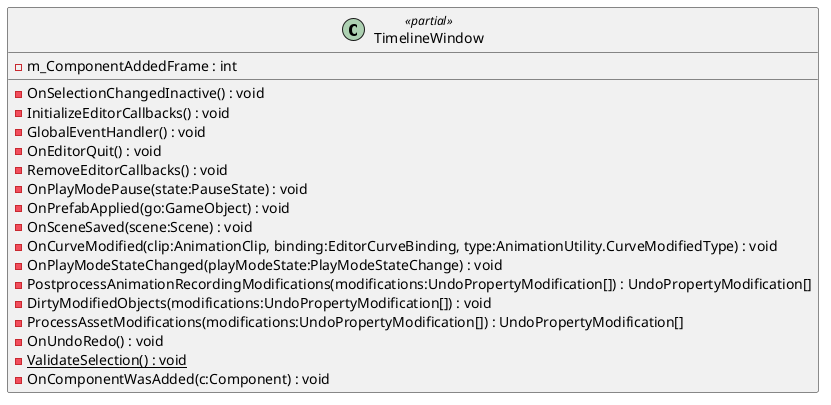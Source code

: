 @startuml
class TimelineWindow <<partial>> {
    - m_ComponentAddedFrame : int
    - OnSelectionChangedInactive() : void
    - InitializeEditorCallbacks() : void
    - GlobalEventHandler() : void
    - OnEditorQuit() : void
    - RemoveEditorCallbacks() : void
    - OnPlayModePause(state:PauseState) : void
    - OnPrefabApplied(go:GameObject) : void
    - OnSceneSaved(scene:Scene) : void
    - OnCurveModified(clip:AnimationClip, binding:EditorCurveBinding, type:AnimationUtility.CurveModifiedType) : void
    - OnPlayModeStateChanged(playModeState:PlayModeStateChange) : void
    - PostprocessAnimationRecordingModifications(modifications:UndoPropertyModification[]) : UndoPropertyModification[]
    - DirtyModifiedObjects(modifications:UndoPropertyModification[]) : void
    - ProcessAssetModifications(modifications:UndoPropertyModification[]) : UndoPropertyModification[]
    - OnUndoRedo() : void
    {static} - ValidateSelection() : void
    - OnComponentWasAdded(c:Component) : void
}
@enduml
